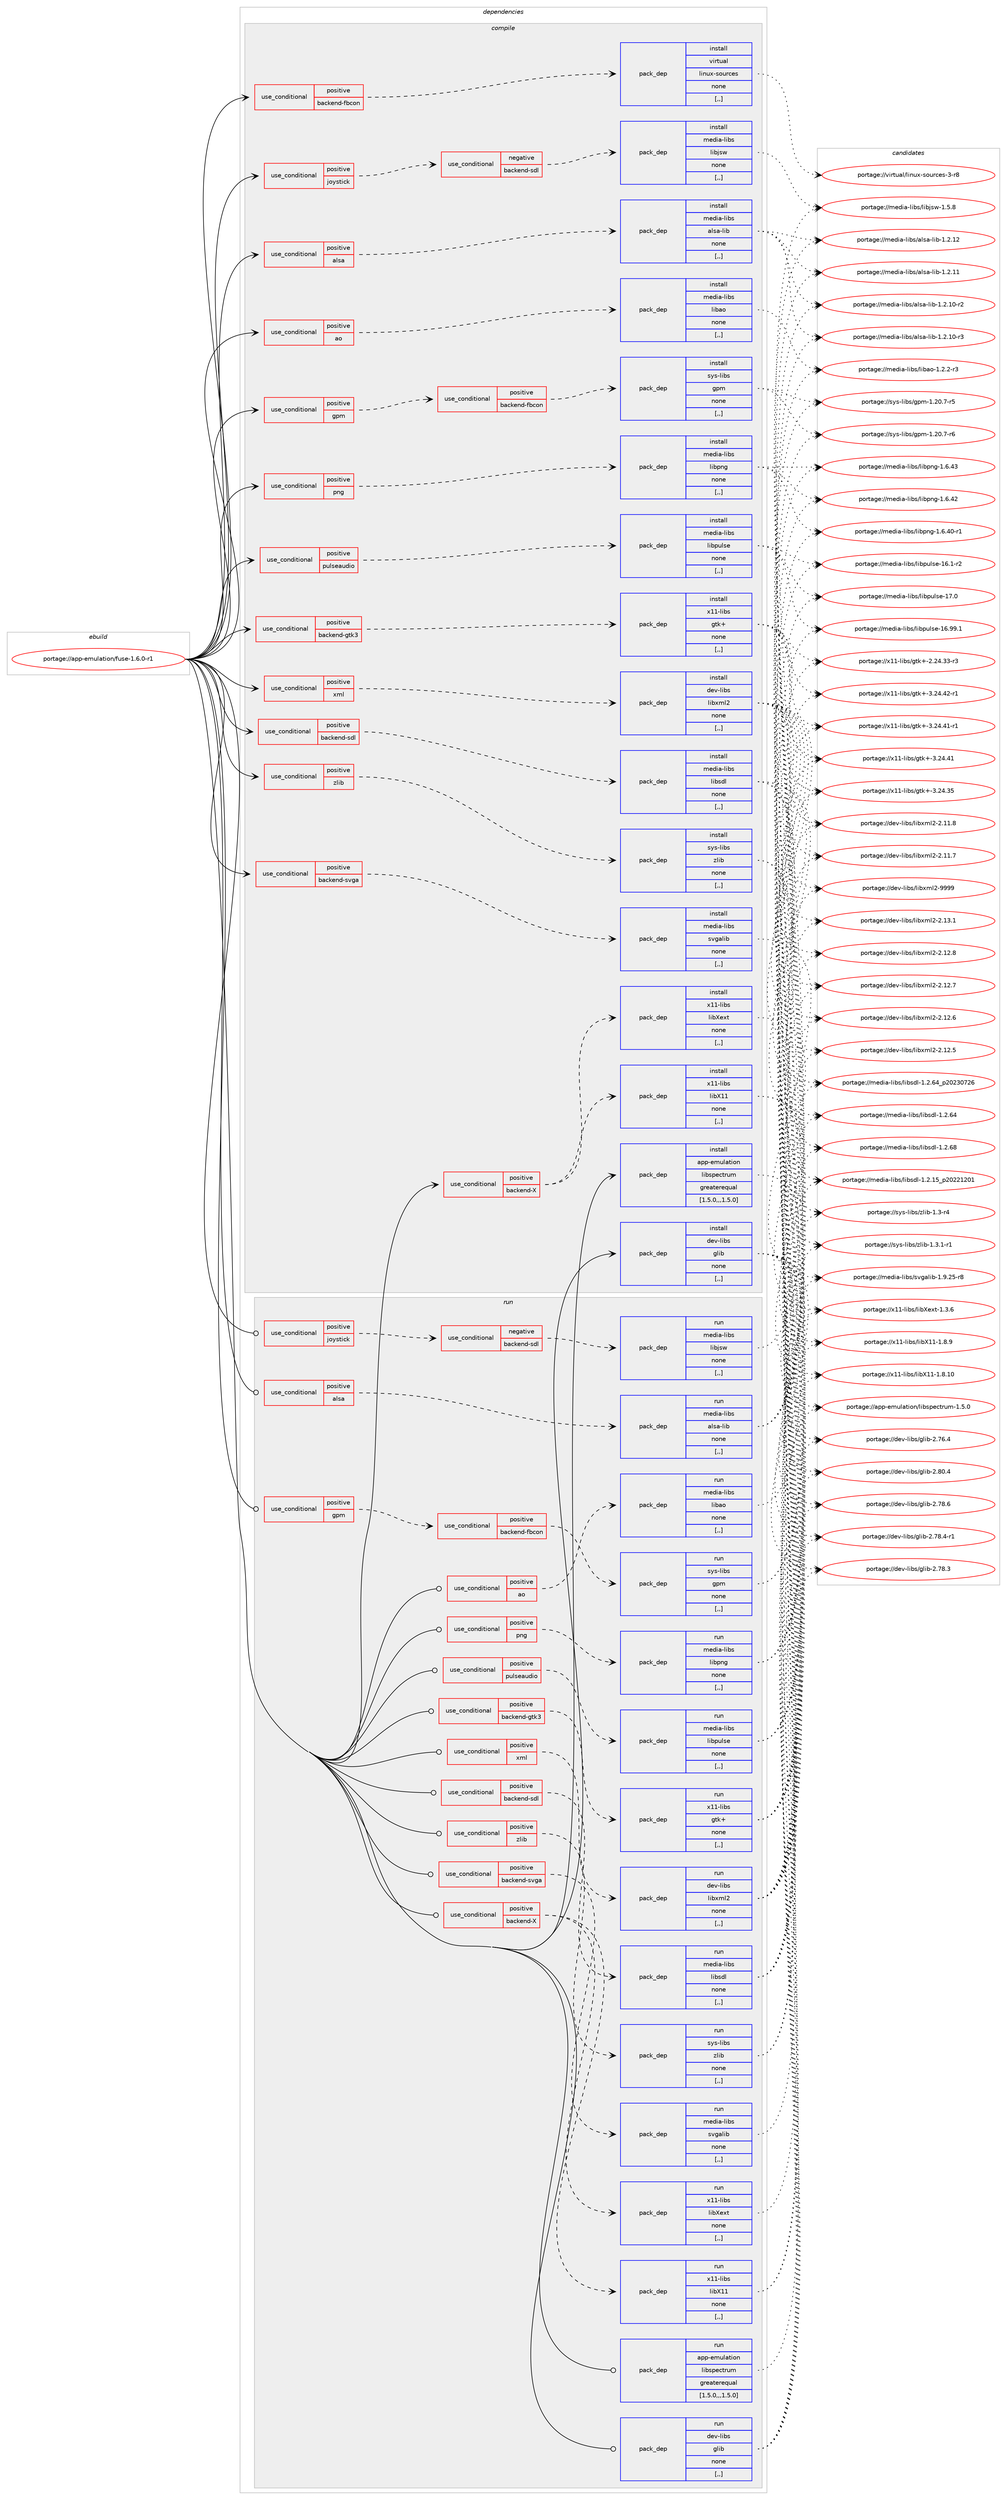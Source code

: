 digraph prolog {

# *************
# Graph options
# *************

newrank=true;
concentrate=true;
compound=true;
graph [rankdir=LR,fontname=Helvetica,fontsize=10,ranksep=1.5];#, ranksep=2.5, nodesep=0.2];
edge  [arrowhead=vee];
node  [fontname=Helvetica,fontsize=10];

# **********
# The ebuild
# **********

subgraph cluster_leftcol {
color=gray;
label=<<i>ebuild</i>>;
id [label="portage://app-emulation/fuse-1.6.0-r1", color=red, width=4, href="../app-emulation/fuse-1.6.0-r1.svg"];
}

# ****************
# The dependencies
# ****************

subgraph cluster_midcol {
color=gray;
label=<<i>dependencies</i>>;
subgraph cluster_compile {
fillcolor="#eeeeee";
style=filled;
label=<<i>compile</i>>;
subgraph cond136343 {
dependency518103 [label=<<TABLE BORDER="0" CELLBORDER="1" CELLSPACING="0" CELLPADDING="4"><TR><TD ROWSPAN="3" CELLPADDING="10">use_conditional</TD></TR><TR><TD>positive</TD></TR><TR><TD>alsa</TD></TR></TABLE>>, shape=none, color=red];
subgraph pack378008 {
dependency518104 [label=<<TABLE BORDER="0" CELLBORDER="1" CELLSPACING="0" CELLPADDING="4" WIDTH="220"><TR><TD ROWSPAN="6" CELLPADDING="30">pack_dep</TD></TR><TR><TD WIDTH="110">install</TD></TR><TR><TD>media-libs</TD></TR><TR><TD>alsa-lib</TD></TR><TR><TD>none</TD></TR><TR><TD>[,,]</TD></TR></TABLE>>, shape=none, color=blue];
}
dependency518103:e -> dependency518104:w [weight=20,style="dashed",arrowhead="vee"];
}
id:e -> dependency518103:w [weight=20,style="solid",arrowhead="vee"];
subgraph cond136344 {
dependency518105 [label=<<TABLE BORDER="0" CELLBORDER="1" CELLSPACING="0" CELLPADDING="4"><TR><TD ROWSPAN="3" CELLPADDING="10">use_conditional</TD></TR><TR><TD>positive</TD></TR><TR><TD>ao</TD></TR></TABLE>>, shape=none, color=red];
subgraph pack378009 {
dependency518106 [label=<<TABLE BORDER="0" CELLBORDER="1" CELLSPACING="0" CELLPADDING="4" WIDTH="220"><TR><TD ROWSPAN="6" CELLPADDING="30">pack_dep</TD></TR><TR><TD WIDTH="110">install</TD></TR><TR><TD>media-libs</TD></TR><TR><TD>libao</TD></TR><TR><TD>none</TD></TR><TR><TD>[,,]</TD></TR></TABLE>>, shape=none, color=blue];
}
dependency518105:e -> dependency518106:w [weight=20,style="dashed",arrowhead="vee"];
}
id:e -> dependency518105:w [weight=20,style="solid",arrowhead="vee"];
subgraph cond136345 {
dependency518107 [label=<<TABLE BORDER="0" CELLBORDER="1" CELLSPACING="0" CELLPADDING="4"><TR><TD ROWSPAN="3" CELLPADDING="10">use_conditional</TD></TR><TR><TD>positive</TD></TR><TR><TD>backend-X</TD></TR></TABLE>>, shape=none, color=red];
subgraph pack378010 {
dependency518108 [label=<<TABLE BORDER="0" CELLBORDER="1" CELLSPACING="0" CELLPADDING="4" WIDTH="220"><TR><TD ROWSPAN="6" CELLPADDING="30">pack_dep</TD></TR><TR><TD WIDTH="110">install</TD></TR><TR><TD>x11-libs</TD></TR><TR><TD>libX11</TD></TR><TR><TD>none</TD></TR><TR><TD>[,,]</TD></TR></TABLE>>, shape=none, color=blue];
}
dependency518107:e -> dependency518108:w [weight=20,style="dashed",arrowhead="vee"];
subgraph pack378011 {
dependency518109 [label=<<TABLE BORDER="0" CELLBORDER="1" CELLSPACING="0" CELLPADDING="4" WIDTH="220"><TR><TD ROWSPAN="6" CELLPADDING="30">pack_dep</TD></TR><TR><TD WIDTH="110">install</TD></TR><TR><TD>x11-libs</TD></TR><TR><TD>libXext</TD></TR><TR><TD>none</TD></TR><TR><TD>[,,]</TD></TR></TABLE>>, shape=none, color=blue];
}
dependency518107:e -> dependency518109:w [weight=20,style="dashed",arrowhead="vee"];
}
id:e -> dependency518107:w [weight=20,style="solid",arrowhead="vee"];
subgraph cond136346 {
dependency518110 [label=<<TABLE BORDER="0" CELLBORDER="1" CELLSPACING="0" CELLPADDING="4"><TR><TD ROWSPAN="3" CELLPADDING="10">use_conditional</TD></TR><TR><TD>positive</TD></TR><TR><TD>backend-fbcon</TD></TR></TABLE>>, shape=none, color=red];
subgraph pack378012 {
dependency518111 [label=<<TABLE BORDER="0" CELLBORDER="1" CELLSPACING="0" CELLPADDING="4" WIDTH="220"><TR><TD ROWSPAN="6" CELLPADDING="30">pack_dep</TD></TR><TR><TD WIDTH="110">install</TD></TR><TR><TD>virtual</TD></TR><TR><TD>linux-sources</TD></TR><TR><TD>none</TD></TR><TR><TD>[,,]</TD></TR></TABLE>>, shape=none, color=blue];
}
dependency518110:e -> dependency518111:w [weight=20,style="dashed",arrowhead="vee"];
}
id:e -> dependency518110:w [weight=20,style="solid",arrowhead="vee"];
subgraph cond136347 {
dependency518112 [label=<<TABLE BORDER="0" CELLBORDER="1" CELLSPACING="0" CELLPADDING="4"><TR><TD ROWSPAN="3" CELLPADDING="10">use_conditional</TD></TR><TR><TD>positive</TD></TR><TR><TD>backend-gtk3</TD></TR></TABLE>>, shape=none, color=red];
subgraph pack378013 {
dependency518113 [label=<<TABLE BORDER="0" CELLBORDER="1" CELLSPACING="0" CELLPADDING="4" WIDTH="220"><TR><TD ROWSPAN="6" CELLPADDING="30">pack_dep</TD></TR><TR><TD WIDTH="110">install</TD></TR><TR><TD>x11-libs</TD></TR><TR><TD>gtk+</TD></TR><TR><TD>none</TD></TR><TR><TD>[,,]</TD></TR></TABLE>>, shape=none, color=blue];
}
dependency518112:e -> dependency518113:w [weight=20,style="dashed",arrowhead="vee"];
}
id:e -> dependency518112:w [weight=20,style="solid",arrowhead="vee"];
subgraph cond136348 {
dependency518114 [label=<<TABLE BORDER="0" CELLBORDER="1" CELLSPACING="0" CELLPADDING="4"><TR><TD ROWSPAN="3" CELLPADDING="10">use_conditional</TD></TR><TR><TD>positive</TD></TR><TR><TD>backend-sdl</TD></TR></TABLE>>, shape=none, color=red];
subgraph pack378014 {
dependency518115 [label=<<TABLE BORDER="0" CELLBORDER="1" CELLSPACING="0" CELLPADDING="4" WIDTH="220"><TR><TD ROWSPAN="6" CELLPADDING="30">pack_dep</TD></TR><TR><TD WIDTH="110">install</TD></TR><TR><TD>media-libs</TD></TR><TR><TD>libsdl</TD></TR><TR><TD>none</TD></TR><TR><TD>[,,]</TD></TR></TABLE>>, shape=none, color=blue];
}
dependency518114:e -> dependency518115:w [weight=20,style="dashed",arrowhead="vee"];
}
id:e -> dependency518114:w [weight=20,style="solid",arrowhead="vee"];
subgraph cond136349 {
dependency518116 [label=<<TABLE BORDER="0" CELLBORDER="1" CELLSPACING="0" CELLPADDING="4"><TR><TD ROWSPAN="3" CELLPADDING="10">use_conditional</TD></TR><TR><TD>positive</TD></TR><TR><TD>backend-svga</TD></TR></TABLE>>, shape=none, color=red];
subgraph pack378015 {
dependency518117 [label=<<TABLE BORDER="0" CELLBORDER="1" CELLSPACING="0" CELLPADDING="4" WIDTH="220"><TR><TD ROWSPAN="6" CELLPADDING="30">pack_dep</TD></TR><TR><TD WIDTH="110">install</TD></TR><TR><TD>media-libs</TD></TR><TR><TD>svgalib</TD></TR><TR><TD>none</TD></TR><TR><TD>[,,]</TD></TR></TABLE>>, shape=none, color=blue];
}
dependency518116:e -> dependency518117:w [weight=20,style="dashed",arrowhead="vee"];
}
id:e -> dependency518116:w [weight=20,style="solid",arrowhead="vee"];
subgraph cond136350 {
dependency518118 [label=<<TABLE BORDER="0" CELLBORDER="1" CELLSPACING="0" CELLPADDING="4"><TR><TD ROWSPAN="3" CELLPADDING="10">use_conditional</TD></TR><TR><TD>positive</TD></TR><TR><TD>gpm</TD></TR></TABLE>>, shape=none, color=red];
subgraph cond136351 {
dependency518119 [label=<<TABLE BORDER="0" CELLBORDER="1" CELLSPACING="0" CELLPADDING="4"><TR><TD ROWSPAN="3" CELLPADDING="10">use_conditional</TD></TR><TR><TD>positive</TD></TR><TR><TD>backend-fbcon</TD></TR></TABLE>>, shape=none, color=red];
subgraph pack378016 {
dependency518120 [label=<<TABLE BORDER="0" CELLBORDER="1" CELLSPACING="0" CELLPADDING="4" WIDTH="220"><TR><TD ROWSPAN="6" CELLPADDING="30">pack_dep</TD></TR><TR><TD WIDTH="110">install</TD></TR><TR><TD>sys-libs</TD></TR><TR><TD>gpm</TD></TR><TR><TD>none</TD></TR><TR><TD>[,,]</TD></TR></TABLE>>, shape=none, color=blue];
}
dependency518119:e -> dependency518120:w [weight=20,style="dashed",arrowhead="vee"];
}
dependency518118:e -> dependency518119:w [weight=20,style="dashed",arrowhead="vee"];
}
id:e -> dependency518118:w [weight=20,style="solid",arrowhead="vee"];
subgraph cond136352 {
dependency518121 [label=<<TABLE BORDER="0" CELLBORDER="1" CELLSPACING="0" CELLPADDING="4"><TR><TD ROWSPAN="3" CELLPADDING="10">use_conditional</TD></TR><TR><TD>positive</TD></TR><TR><TD>joystick</TD></TR></TABLE>>, shape=none, color=red];
subgraph cond136353 {
dependency518122 [label=<<TABLE BORDER="0" CELLBORDER="1" CELLSPACING="0" CELLPADDING="4"><TR><TD ROWSPAN="3" CELLPADDING="10">use_conditional</TD></TR><TR><TD>negative</TD></TR><TR><TD>backend-sdl</TD></TR></TABLE>>, shape=none, color=red];
subgraph pack378017 {
dependency518123 [label=<<TABLE BORDER="0" CELLBORDER="1" CELLSPACING="0" CELLPADDING="4" WIDTH="220"><TR><TD ROWSPAN="6" CELLPADDING="30">pack_dep</TD></TR><TR><TD WIDTH="110">install</TD></TR><TR><TD>media-libs</TD></TR><TR><TD>libjsw</TD></TR><TR><TD>none</TD></TR><TR><TD>[,,]</TD></TR></TABLE>>, shape=none, color=blue];
}
dependency518122:e -> dependency518123:w [weight=20,style="dashed",arrowhead="vee"];
}
dependency518121:e -> dependency518122:w [weight=20,style="dashed",arrowhead="vee"];
}
id:e -> dependency518121:w [weight=20,style="solid",arrowhead="vee"];
subgraph cond136354 {
dependency518124 [label=<<TABLE BORDER="0" CELLBORDER="1" CELLSPACING="0" CELLPADDING="4"><TR><TD ROWSPAN="3" CELLPADDING="10">use_conditional</TD></TR><TR><TD>positive</TD></TR><TR><TD>png</TD></TR></TABLE>>, shape=none, color=red];
subgraph pack378018 {
dependency518125 [label=<<TABLE BORDER="0" CELLBORDER="1" CELLSPACING="0" CELLPADDING="4" WIDTH="220"><TR><TD ROWSPAN="6" CELLPADDING="30">pack_dep</TD></TR><TR><TD WIDTH="110">install</TD></TR><TR><TD>media-libs</TD></TR><TR><TD>libpng</TD></TR><TR><TD>none</TD></TR><TR><TD>[,,]</TD></TR></TABLE>>, shape=none, color=blue];
}
dependency518124:e -> dependency518125:w [weight=20,style="dashed",arrowhead="vee"];
}
id:e -> dependency518124:w [weight=20,style="solid",arrowhead="vee"];
subgraph cond136355 {
dependency518126 [label=<<TABLE BORDER="0" CELLBORDER="1" CELLSPACING="0" CELLPADDING="4"><TR><TD ROWSPAN="3" CELLPADDING="10">use_conditional</TD></TR><TR><TD>positive</TD></TR><TR><TD>pulseaudio</TD></TR></TABLE>>, shape=none, color=red];
subgraph pack378019 {
dependency518127 [label=<<TABLE BORDER="0" CELLBORDER="1" CELLSPACING="0" CELLPADDING="4" WIDTH="220"><TR><TD ROWSPAN="6" CELLPADDING="30">pack_dep</TD></TR><TR><TD WIDTH="110">install</TD></TR><TR><TD>media-libs</TD></TR><TR><TD>libpulse</TD></TR><TR><TD>none</TD></TR><TR><TD>[,,]</TD></TR></TABLE>>, shape=none, color=blue];
}
dependency518126:e -> dependency518127:w [weight=20,style="dashed",arrowhead="vee"];
}
id:e -> dependency518126:w [weight=20,style="solid",arrowhead="vee"];
subgraph cond136356 {
dependency518128 [label=<<TABLE BORDER="0" CELLBORDER="1" CELLSPACING="0" CELLPADDING="4"><TR><TD ROWSPAN="3" CELLPADDING="10">use_conditional</TD></TR><TR><TD>positive</TD></TR><TR><TD>xml</TD></TR></TABLE>>, shape=none, color=red];
subgraph pack378020 {
dependency518129 [label=<<TABLE BORDER="0" CELLBORDER="1" CELLSPACING="0" CELLPADDING="4" WIDTH="220"><TR><TD ROWSPAN="6" CELLPADDING="30">pack_dep</TD></TR><TR><TD WIDTH="110">install</TD></TR><TR><TD>dev-libs</TD></TR><TR><TD>libxml2</TD></TR><TR><TD>none</TD></TR><TR><TD>[,,]</TD></TR></TABLE>>, shape=none, color=blue];
}
dependency518128:e -> dependency518129:w [weight=20,style="dashed",arrowhead="vee"];
}
id:e -> dependency518128:w [weight=20,style="solid",arrowhead="vee"];
subgraph cond136357 {
dependency518130 [label=<<TABLE BORDER="0" CELLBORDER="1" CELLSPACING="0" CELLPADDING="4"><TR><TD ROWSPAN="3" CELLPADDING="10">use_conditional</TD></TR><TR><TD>positive</TD></TR><TR><TD>zlib</TD></TR></TABLE>>, shape=none, color=red];
subgraph pack378021 {
dependency518131 [label=<<TABLE BORDER="0" CELLBORDER="1" CELLSPACING="0" CELLPADDING="4" WIDTH="220"><TR><TD ROWSPAN="6" CELLPADDING="30">pack_dep</TD></TR><TR><TD WIDTH="110">install</TD></TR><TR><TD>sys-libs</TD></TR><TR><TD>zlib</TD></TR><TR><TD>none</TD></TR><TR><TD>[,,]</TD></TR></TABLE>>, shape=none, color=blue];
}
dependency518130:e -> dependency518131:w [weight=20,style="dashed",arrowhead="vee"];
}
id:e -> dependency518130:w [weight=20,style="solid",arrowhead="vee"];
subgraph pack378022 {
dependency518132 [label=<<TABLE BORDER="0" CELLBORDER="1" CELLSPACING="0" CELLPADDING="4" WIDTH="220"><TR><TD ROWSPAN="6" CELLPADDING="30">pack_dep</TD></TR><TR><TD WIDTH="110">install</TD></TR><TR><TD>app-emulation</TD></TR><TR><TD>libspectrum</TD></TR><TR><TD>greaterequal</TD></TR><TR><TD>[1.5.0,,,1.5.0]</TD></TR></TABLE>>, shape=none, color=blue];
}
id:e -> dependency518132:w [weight=20,style="solid",arrowhead="vee"];
subgraph pack378023 {
dependency518133 [label=<<TABLE BORDER="0" CELLBORDER="1" CELLSPACING="0" CELLPADDING="4" WIDTH="220"><TR><TD ROWSPAN="6" CELLPADDING="30">pack_dep</TD></TR><TR><TD WIDTH="110">install</TD></TR><TR><TD>dev-libs</TD></TR><TR><TD>glib</TD></TR><TR><TD>none</TD></TR><TR><TD>[,,]</TD></TR></TABLE>>, shape=none, color=blue];
}
id:e -> dependency518133:w [weight=20,style="solid",arrowhead="vee"];
}
subgraph cluster_compileandrun {
fillcolor="#eeeeee";
style=filled;
label=<<i>compile and run</i>>;
}
subgraph cluster_run {
fillcolor="#eeeeee";
style=filled;
label=<<i>run</i>>;
subgraph cond136358 {
dependency518134 [label=<<TABLE BORDER="0" CELLBORDER="1" CELLSPACING="0" CELLPADDING="4"><TR><TD ROWSPAN="3" CELLPADDING="10">use_conditional</TD></TR><TR><TD>positive</TD></TR><TR><TD>alsa</TD></TR></TABLE>>, shape=none, color=red];
subgraph pack378024 {
dependency518135 [label=<<TABLE BORDER="0" CELLBORDER="1" CELLSPACING="0" CELLPADDING="4" WIDTH="220"><TR><TD ROWSPAN="6" CELLPADDING="30">pack_dep</TD></TR><TR><TD WIDTH="110">run</TD></TR><TR><TD>media-libs</TD></TR><TR><TD>alsa-lib</TD></TR><TR><TD>none</TD></TR><TR><TD>[,,]</TD></TR></TABLE>>, shape=none, color=blue];
}
dependency518134:e -> dependency518135:w [weight=20,style="dashed",arrowhead="vee"];
}
id:e -> dependency518134:w [weight=20,style="solid",arrowhead="odot"];
subgraph cond136359 {
dependency518136 [label=<<TABLE BORDER="0" CELLBORDER="1" CELLSPACING="0" CELLPADDING="4"><TR><TD ROWSPAN="3" CELLPADDING="10">use_conditional</TD></TR><TR><TD>positive</TD></TR><TR><TD>ao</TD></TR></TABLE>>, shape=none, color=red];
subgraph pack378025 {
dependency518137 [label=<<TABLE BORDER="0" CELLBORDER="1" CELLSPACING="0" CELLPADDING="4" WIDTH="220"><TR><TD ROWSPAN="6" CELLPADDING="30">pack_dep</TD></TR><TR><TD WIDTH="110">run</TD></TR><TR><TD>media-libs</TD></TR><TR><TD>libao</TD></TR><TR><TD>none</TD></TR><TR><TD>[,,]</TD></TR></TABLE>>, shape=none, color=blue];
}
dependency518136:e -> dependency518137:w [weight=20,style="dashed",arrowhead="vee"];
}
id:e -> dependency518136:w [weight=20,style="solid",arrowhead="odot"];
subgraph cond136360 {
dependency518138 [label=<<TABLE BORDER="0" CELLBORDER="1" CELLSPACING="0" CELLPADDING="4"><TR><TD ROWSPAN="3" CELLPADDING="10">use_conditional</TD></TR><TR><TD>positive</TD></TR><TR><TD>backend-X</TD></TR></TABLE>>, shape=none, color=red];
subgraph pack378026 {
dependency518139 [label=<<TABLE BORDER="0" CELLBORDER="1" CELLSPACING="0" CELLPADDING="4" WIDTH="220"><TR><TD ROWSPAN="6" CELLPADDING="30">pack_dep</TD></TR><TR><TD WIDTH="110">run</TD></TR><TR><TD>x11-libs</TD></TR><TR><TD>libX11</TD></TR><TR><TD>none</TD></TR><TR><TD>[,,]</TD></TR></TABLE>>, shape=none, color=blue];
}
dependency518138:e -> dependency518139:w [weight=20,style="dashed",arrowhead="vee"];
subgraph pack378027 {
dependency518140 [label=<<TABLE BORDER="0" CELLBORDER="1" CELLSPACING="0" CELLPADDING="4" WIDTH="220"><TR><TD ROWSPAN="6" CELLPADDING="30">pack_dep</TD></TR><TR><TD WIDTH="110">run</TD></TR><TR><TD>x11-libs</TD></TR><TR><TD>libXext</TD></TR><TR><TD>none</TD></TR><TR><TD>[,,]</TD></TR></TABLE>>, shape=none, color=blue];
}
dependency518138:e -> dependency518140:w [weight=20,style="dashed",arrowhead="vee"];
}
id:e -> dependency518138:w [weight=20,style="solid",arrowhead="odot"];
subgraph cond136361 {
dependency518141 [label=<<TABLE BORDER="0" CELLBORDER="1" CELLSPACING="0" CELLPADDING="4"><TR><TD ROWSPAN="3" CELLPADDING="10">use_conditional</TD></TR><TR><TD>positive</TD></TR><TR><TD>backend-gtk3</TD></TR></TABLE>>, shape=none, color=red];
subgraph pack378028 {
dependency518142 [label=<<TABLE BORDER="0" CELLBORDER="1" CELLSPACING="0" CELLPADDING="4" WIDTH="220"><TR><TD ROWSPAN="6" CELLPADDING="30">pack_dep</TD></TR><TR><TD WIDTH="110">run</TD></TR><TR><TD>x11-libs</TD></TR><TR><TD>gtk+</TD></TR><TR><TD>none</TD></TR><TR><TD>[,,]</TD></TR></TABLE>>, shape=none, color=blue];
}
dependency518141:e -> dependency518142:w [weight=20,style="dashed",arrowhead="vee"];
}
id:e -> dependency518141:w [weight=20,style="solid",arrowhead="odot"];
subgraph cond136362 {
dependency518143 [label=<<TABLE BORDER="0" CELLBORDER="1" CELLSPACING="0" CELLPADDING="4"><TR><TD ROWSPAN="3" CELLPADDING="10">use_conditional</TD></TR><TR><TD>positive</TD></TR><TR><TD>backend-sdl</TD></TR></TABLE>>, shape=none, color=red];
subgraph pack378029 {
dependency518144 [label=<<TABLE BORDER="0" CELLBORDER="1" CELLSPACING="0" CELLPADDING="4" WIDTH="220"><TR><TD ROWSPAN="6" CELLPADDING="30">pack_dep</TD></TR><TR><TD WIDTH="110">run</TD></TR><TR><TD>media-libs</TD></TR><TR><TD>libsdl</TD></TR><TR><TD>none</TD></TR><TR><TD>[,,]</TD></TR></TABLE>>, shape=none, color=blue];
}
dependency518143:e -> dependency518144:w [weight=20,style="dashed",arrowhead="vee"];
}
id:e -> dependency518143:w [weight=20,style="solid",arrowhead="odot"];
subgraph cond136363 {
dependency518145 [label=<<TABLE BORDER="0" CELLBORDER="1" CELLSPACING="0" CELLPADDING="4"><TR><TD ROWSPAN="3" CELLPADDING="10">use_conditional</TD></TR><TR><TD>positive</TD></TR><TR><TD>backend-svga</TD></TR></TABLE>>, shape=none, color=red];
subgraph pack378030 {
dependency518146 [label=<<TABLE BORDER="0" CELLBORDER="1" CELLSPACING="0" CELLPADDING="4" WIDTH="220"><TR><TD ROWSPAN="6" CELLPADDING="30">pack_dep</TD></TR><TR><TD WIDTH="110">run</TD></TR><TR><TD>media-libs</TD></TR><TR><TD>svgalib</TD></TR><TR><TD>none</TD></TR><TR><TD>[,,]</TD></TR></TABLE>>, shape=none, color=blue];
}
dependency518145:e -> dependency518146:w [weight=20,style="dashed",arrowhead="vee"];
}
id:e -> dependency518145:w [weight=20,style="solid",arrowhead="odot"];
subgraph cond136364 {
dependency518147 [label=<<TABLE BORDER="0" CELLBORDER="1" CELLSPACING="0" CELLPADDING="4"><TR><TD ROWSPAN="3" CELLPADDING="10">use_conditional</TD></TR><TR><TD>positive</TD></TR><TR><TD>gpm</TD></TR></TABLE>>, shape=none, color=red];
subgraph cond136365 {
dependency518148 [label=<<TABLE BORDER="0" CELLBORDER="1" CELLSPACING="0" CELLPADDING="4"><TR><TD ROWSPAN="3" CELLPADDING="10">use_conditional</TD></TR><TR><TD>positive</TD></TR><TR><TD>backend-fbcon</TD></TR></TABLE>>, shape=none, color=red];
subgraph pack378031 {
dependency518149 [label=<<TABLE BORDER="0" CELLBORDER="1" CELLSPACING="0" CELLPADDING="4" WIDTH="220"><TR><TD ROWSPAN="6" CELLPADDING="30">pack_dep</TD></TR><TR><TD WIDTH="110">run</TD></TR><TR><TD>sys-libs</TD></TR><TR><TD>gpm</TD></TR><TR><TD>none</TD></TR><TR><TD>[,,]</TD></TR></TABLE>>, shape=none, color=blue];
}
dependency518148:e -> dependency518149:w [weight=20,style="dashed",arrowhead="vee"];
}
dependency518147:e -> dependency518148:w [weight=20,style="dashed",arrowhead="vee"];
}
id:e -> dependency518147:w [weight=20,style="solid",arrowhead="odot"];
subgraph cond136366 {
dependency518150 [label=<<TABLE BORDER="0" CELLBORDER="1" CELLSPACING="0" CELLPADDING="4"><TR><TD ROWSPAN="3" CELLPADDING="10">use_conditional</TD></TR><TR><TD>positive</TD></TR><TR><TD>joystick</TD></TR></TABLE>>, shape=none, color=red];
subgraph cond136367 {
dependency518151 [label=<<TABLE BORDER="0" CELLBORDER="1" CELLSPACING="0" CELLPADDING="4"><TR><TD ROWSPAN="3" CELLPADDING="10">use_conditional</TD></TR><TR><TD>negative</TD></TR><TR><TD>backend-sdl</TD></TR></TABLE>>, shape=none, color=red];
subgraph pack378032 {
dependency518152 [label=<<TABLE BORDER="0" CELLBORDER="1" CELLSPACING="0" CELLPADDING="4" WIDTH="220"><TR><TD ROWSPAN="6" CELLPADDING="30">pack_dep</TD></TR><TR><TD WIDTH="110">run</TD></TR><TR><TD>media-libs</TD></TR><TR><TD>libjsw</TD></TR><TR><TD>none</TD></TR><TR><TD>[,,]</TD></TR></TABLE>>, shape=none, color=blue];
}
dependency518151:e -> dependency518152:w [weight=20,style="dashed",arrowhead="vee"];
}
dependency518150:e -> dependency518151:w [weight=20,style="dashed",arrowhead="vee"];
}
id:e -> dependency518150:w [weight=20,style="solid",arrowhead="odot"];
subgraph cond136368 {
dependency518153 [label=<<TABLE BORDER="0" CELLBORDER="1" CELLSPACING="0" CELLPADDING="4"><TR><TD ROWSPAN="3" CELLPADDING="10">use_conditional</TD></TR><TR><TD>positive</TD></TR><TR><TD>png</TD></TR></TABLE>>, shape=none, color=red];
subgraph pack378033 {
dependency518154 [label=<<TABLE BORDER="0" CELLBORDER="1" CELLSPACING="0" CELLPADDING="4" WIDTH="220"><TR><TD ROWSPAN="6" CELLPADDING="30">pack_dep</TD></TR><TR><TD WIDTH="110">run</TD></TR><TR><TD>media-libs</TD></TR><TR><TD>libpng</TD></TR><TR><TD>none</TD></TR><TR><TD>[,,]</TD></TR></TABLE>>, shape=none, color=blue];
}
dependency518153:e -> dependency518154:w [weight=20,style="dashed",arrowhead="vee"];
}
id:e -> dependency518153:w [weight=20,style="solid",arrowhead="odot"];
subgraph cond136369 {
dependency518155 [label=<<TABLE BORDER="0" CELLBORDER="1" CELLSPACING="0" CELLPADDING="4"><TR><TD ROWSPAN="3" CELLPADDING="10">use_conditional</TD></TR><TR><TD>positive</TD></TR><TR><TD>pulseaudio</TD></TR></TABLE>>, shape=none, color=red];
subgraph pack378034 {
dependency518156 [label=<<TABLE BORDER="0" CELLBORDER="1" CELLSPACING="0" CELLPADDING="4" WIDTH="220"><TR><TD ROWSPAN="6" CELLPADDING="30">pack_dep</TD></TR><TR><TD WIDTH="110">run</TD></TR><TR><TD>media-libs</TD></TR><TR><TD>libpulse</TD></TR><TR><TD>none</TD></TR><TR><TD>[,,]</TD></TR></TABLE>>, shape=none, color=blue];
}
dependency518155:e -> dependency518156:w [weight=20,style="dashed",arrowhead="vee"];
}
id:e -> dependency518155:w [weight=20,style="solid",arrowhead="odot"];
subgraph cond136370 {
dependency518157 [label=<<TABLE BORDER="0" CELLBORDER="1" CELLSPACING="0" CELLPADDING="4"><TR><TD ROWSPAN="3" CELLPADDING="10">use_conditional</TD></TR><TR><TD>positive</TD></TR><TR><TD>xml</TD></TR></TABLE>>, shape=none, color=red];
subgraph pack378035 {
dependency518158 [label=<<TABLE BORDER="0" CELLBORDER="1" CELLSPACING="0" CELLPADDING="4" WIDTH="220"><TR><TD ROWSPAN="6" CELLPADDING="30">pack_dep</TD></TR><TR><TD WIDTH="110">run</TD></TR><TR><TD>dev-libs</TD></TR><TR><TD>libxml2</TD></TR><TR><TD>none</TD></TR><TR><TD>[,,]</TD></TR></TABLE>>, shape=none, color=blue];
}
dependency518157:e -> dependency518158:w [weight=20,style="dashed",arrowhead="vee"];
}
id:e -> dependency518157:w [weight=20,style="solid",arrowhead="odot"];
subgraph cond136371 {
dependency518159 [label=<<TABLE BORDER="0" CELLBORDER="1" CELLSPACING="0" CELLPADDING="4"><TR><TD ROWSPAN="3" CELLPADDING="10">use_conditional</TD></TR><TR><TD>positive</TD></TR><TR><TD>zlib</TD></TR></TABLE>>, shape=none, color=red];
subgraph pack378036 {
dependency518160 [label=<<TABLE BORDER="0" CELLBORDER="1" CELLSPACING="0" CELLPADDING="4" WIDTH="220"><TR><TD ROWSPAN="6" CELLPADDING="30">pack_dep</TD></TR><TR><TD WIDTH="110">run</TD></TR><TR><TD>sys-libs</TD></TR><TR><TD>zlib</TD></TR><TR><TD>none</TD></TR><TR><TD>[,,]</TD></TR></TABLE>>, shape=none, color=blue];
}
dependency518159:e -> dependency518160:w [weight=20,style="dashed",arrowhead="vee"];
}
id:e -> dependency518159:w [weight=20,style="solid",arrowhead="odot"];
subgraph pack378037 {
dependency518161 [label=<<TABLE BORDER="0" CELLBORDER="1" CELLSPACING="0" CELLPADDING="4" WIDTH="220"><TR><TD ROWSPAN="6" CELLPADDING="30">pack_dep</TD></TR><TR><TD WIDTH="110">run</TD></TR><TR><TD>app-emulation</TD></TR><TR><TD>libspectrum</TD></TR><TR><TD>greaterequal</TD></TR><TR><TD>[1.5.0,,,1.5.0]</TD></TR></TABLE>>, shape=none, color=blue];
}
id:e -> dependency518161:w [weight=20,style="solid",arrowhead="odot"];
subgraph pack378038 {
dependency518162 [label=<<TABLE BORDER="0" CELLBORDER="1" CELLSPACING="0" CELLPADDING="4" WIDTH="220"><TR><TD ROWSPAN="6" CELLPADDING="30">pack_dep</TD></TR><TR><TD WIDTH="110">run</TD></TR><TR><TD>dev-libs</TD></TR><TR><TD>glib</TD></TR><TR><TD>none</TD></TR><TR><TD>[,,]</TD></TR></TABLE>>, shape=none, color=blue];
}
id:e -> dependency518162:w [weight=20,style="solid",arrowhead="odot"];
}
}

# **************
# The candidates
# **************

subgraph cluster_choices {
rank=same;
color=gray;
label=<<i>candidates</i>>;

subgraph choice378008 {
color=black;
nodesep=1;
choice109101100105974510810598115479710811597451081059845494650464950 [label="portage://media-libs/alsa-lib-1.2.12", color=red, width=4,href="../media-libs/alsa-lib-1.2.12.svg"];
choice109101100105974510810598115479710811597451081059845494650464949 [label="portage://media-libs/alsa-lib-1.2.11", color=red, width=4,href="../media-libs/alsa-lib-1.2.11.svg"];
choice1091011001059745108105981154797108115974510810598454946504649484511451 [label="portage://media-libs/alsa-lib-1.2.10-r3", color=red, width=4,href="../media-libs/alsa-lib-1.2.10-r3.svg"];
choice1091011001059745108105981154797108115974510810598454946504649484511450 [label="portage://media-libs/alsa-lib-1.2.10-r2", color=red, width=4,href="../media-libs/alsa-lib-1.2.10-r2.svg"];
dependency518104:e -> choice109101100105974510810598115479710811597451081059845494650464950:w [style=dotted,weight="100"];
dependency518104:e -> choice109101100105974510810598115479710811597451081059845494650464949:w [style=dotted,weight="100"];
dependency518104:e -> choice1091011001059745108105981154797108115974510810598454946504649484511451:w [style=dotted,weight="100"];
dependency518104:e -> choice1091011001059745108105981154797108115974510810598454946504649484511450:w [style=dotted,weight="100"];
}
subgraph choice378009 {
color=black;
nodesep=1;
choice1091011001059745108105981154710810598971114549465046504511451 [label="portage://media-libs/libao-1.2.2-r3", color=red, width=4,href="../media-libs/libao-1.2.2-r3.svg"];
dependency518106:e -> choice1091011001059745108105981154710810598971114549465046504511451:w [style=dotted,weight="100"];
}
subgraph choice378010 {
color=black;
nodesep=1;
choice12049494510810598115471081059888494945494656464948 [label="portage://x11-libs/libX11-1.8.10", color=red, width=4,href="../x11-libs/libX11-1.8.10.svg"];
choice120494945108105981154710810598884949454946564657 [label="portage://x11-libs/libX11-1.8.9", color=red, width=4,href="../x11-libs/libX11-1.8.9.svg"];
dependency518108:e -> choice12049494510810598115471081059888494945494656464948:w [style=dotted,weight="100"];
dependency518108:e -> choice120494945108105981154710810598884949454946564657:w [style=dotted,weight="100"];
}
subgraph choice378011 {
color=black;
nodesep=1;
choice12049494510810598115471081059888101120116454946514654 [label="portage://x11-libs/libXext-1.3.6", color=red, width=4,href="../x11-libs/libXext-1.3.6.svg"];
dependency518109:e -> choice12049494510810598115471081059888101120116454946514654:w [style=dotted,weight="100"];
}
subgraph choice378012 {
color=black;
nodesep=1;
choice1181051141161179710847108105110117120451151111171149910111545514511456 [label="portage://virtual/linux-sources-3-r8", color=red, width=4,href="../virtual/linux-sources-3-r8.svg"];
dependency518111:e -> choice1181051141161179710847108105110117120451151111171149910111545514511456:w [style=dotted,weight="100"];
}
subgraph choice378013 {
color=black;
nodesep=1;
choice12049494510810598115471031161074345514650524652504511449 [label="portage://x11-libs/gtk+-3.24.42-r1", color=red, width=4,href="../x11-libs/gtk+-3.24.42-r1.svg"];
choice12049494510810598115471031161074345514650524652494511449 [label="portage://x11-libs/gtk+-3.24.41-r1", color=red, width=4,href="../x11-libs/gtk+-3.24.41-r1.svg"];
choice1204949451081059811547103116107434551465052465249 [label="portage://x11-libs/gtk+-3.24.41", color=red, width=4,href="../x11-libs/gtk+-3.24.41.svg"];
choice1204949451081059811547103116107434551465052465153 [label="portage://x11-libs/gtk+-3.24.35", color=red, width=4,href="../x11-libs/gtk+-3.24.35.svg"];
choice12049494510810598115471031161074345504650524651514511451 [label="portage://x11-libs/gtk+-2.24.33-r3", color=red, width=4,href="../x11-libs/gtk+-2.24.33-r3.svg"];
dependency518113:e -> choice12049494510810598115471031161074345514650524652504511449:w [style=dotted,weight="100"];
dependency518113:e -> choice12049494510810598115471031161074345514650524652494511449:w [style=dotted,weight="100"];
dependency518113:e -> choice1204949451081059811547103116107434551465052465249:w [style=dotted,weight="100"];
dependency518113:e -> choice1204949451081059811547103116107434551465052465153:w [style=dotted,weight="100"];
dependency518113:e -> choice12049494510810598115471031161074345504650524651514511451:w [style=dotted,weight="100"];
}
subgraph choice378014 {
color=black;
nodesep=1;
choice109101100105974510810598115471081059811510010845494650465456 [label="portage://media-libs/libsdl-1.2.68", color=red, width=4,href="../media-libs/libsdl-1.2.68.svg"];
choice109101100105974510810598115471081059811510010845494650465452951125048505148555054 [label="portage://media-libs/libsdl-1.2.64_p20230726", color=red, width=4,href="../media-libs/libsdl-1.2.64_p20230726.svg"];
choice109101100105974510810598115471081059811510010845494650465452 [label="portage://media-libs/libsdl-1.2.64", color=red, width=4,href="../media-libs/libsdl-1.2.64.svg"];
choice109101100105974510810598115471081059811510010845494650464953951125048505049504849 [label="portage://media-libs/libsdl-1.2.15_p20221201", color=red, width=4,href="../media-libs/libsdl-1.2.15_p20221201.svg"];
dependency518115:e -> choice109101100105974510810598115471081059811510010845494650465456:w [style=dotted,weight="100"];
dependency518115:e -> choice109101100105974510810598115471081059811510010845494650465452951125048505148555054:w [style=dotted,weight="100"];
dependency518115:e -> choice109101100105974510810598115471081059811510010845494650465452:w [style=dotted,weight="100"];
dependency518115:e -> choice109101100105974510810598115471081059811510010845494650464953951125048505049504849:w [style=dotted,weight="100"];
}
subgraph choice378015 {
color=black;
nodesep=1;
choice109101100105974510810598115471151181039710810598454946574650534511456 [label="portage://media-libs/svgalib-1.9.25-r8", color=red, width=4,href="../media-libs/svgalib-1.9.25-r8.svg"];
dependency518117:e -> choice109101100105974510810598115471151181039710810598454946574650534511456:w [style=dotted,weight="100"];
}
subgraph choice378016 {
color=black;
nodesep=1;
choice115121115451081059811547103112109454946504846554511454 [label="portage://sys-libs/gpm-1.20.7-r6", color=red, width=4,href="../sys-libs/gpm-1.20.7-r6.svg"];
choice115121115451081059811547103112109454946504846554511453 [label="portage://sys-libs/gpm-1.20.7-r5", color=red, width=4,href="../sys-libs/gpm-1.20.7-r5.svg"];
dependency518120:e -> choice115121115451081059811547103112109454946504846554511454:w [style=dotted,weight="100"];
dependency518120:e -> choice115121115451081059811547103112109454946504846554511453:w [style=dotted,weight="100"];
}
subgraph choice378017 {
color=black;
nodesep=1;
choice1091011001059745108105981154710810598106115119454946534656 [label="portage://media-libs/libjsw-1.5.8", color=red, width=4,href="../media-libs/libjsw-1.5.8.svg"];
dependency518123:e -> choice1091011001059745108105981154710810598106115119454946534656:w [style=dotted,weight="100"];
}
subgraph choice378018 {
color=black;
nodesep=1;
choice109101100105974510810598115471081059811211010345494654465251 [label="portage://media-libs/libpng-1.6.43", color=red, width=4,href="../media-libs/libpng-1.6.43.svg"];
choice109101100105974510810598115471081059811211010345494654465250 [label="portage://media-libs/libpng-1.6.42", color=red, width=4,href="../media-libs/libpng-1.6.42.svg"];
choice1091011001059745108105981154710810598112110103454946544652484511449 [label="portage://media-libs/libpng-1.6.40-r1", color=red, width=4,href="../media-libs/libpng-1.6.40-r1.svg"];
dependency518125:e -> choice109101100105974510810598115471081059811211010345494654465251:w [style=dotted,weight="100"];
dependency518125:e -> choice109101100105974510810598115471081059811211010345494654465250:w [style=dotted,weight="100"];
dependency518125:e -> choice1091011001059745108105981154710810598112110103454946544652484511449:w [style=dotted,weight="100"];
}
subgraph choice378019 {
color=black;
nodesep=1;
choice10910110010597451081059811547108105981121171081151014549554648 [label="portage://media-libs/libpulse-17.0", color=red, width=4,href="../media-libs/libpulse-17.0.svg"];
choice10910110010597451081059811547108105981121171081151014549544657574649 [label="portage://media-libs/libpulse-16.99.1", color=red, width=4,href="../media-libs/libpulse-16.99.1.svg"];
choice109101100105974510810598115471081059811211710811510145495446494511450 [label="portage://media-libs/libpulse-16.1-r2", color=red, width=4,href="../media-libs/libpulse-16.1-r2.svg"];
dependency518127:e -> choice10910110010597451081059811547108105981121171081151014549554648:w [style=dotted,weight="100"];
dependency518127:e -> choice10910110010597451081059811547108105981121171081151014549544657574649:w [style=dotted,weight="100"];
dependency518127:e -> choice109101100105974510810598115471081059811211710811510145495446494511450:w [style=dotted,weight="100"];
}
subgraph choice378020 {
color=black;
nodesep=1;
choice10010111845108105981154710810598120109108504557575757 [label="portage://dev-libs/libxml2-9999", color=red, width=4,href="../dev-libs/libxml2-9999.svg"];
choice100101118451081059811547108105981201091085045504649514649 [label="portage://dev-libs/libxml2-2.13.1", color=red, width=4,href="../dev-libs/libxml2-2.13.1.svg"];
choice100101118451081059811547108105981201091085045504649504656 [label="portage://dev-libs/libxml2-2.12.8", color=red, width=4,href="../dev-libs/libxml2-2.12.8.svg"];
choice100101118451081059811547108105981201091085045504649504655 [label="portage://dev-libs/libxml2-2.12.7", color=red, width=4,href="../dev-libs/libxml2-2.12.7.svg"];
choice100101118451081059811547108105981201091085045504649504654 [label="portage://dev-libs/libxml2-2.12.6", color=red, width=4,href="../dev-libs/libxml2-2.12.6.svg"];
choice100101118451081059811547108105981201091085045504649504653 [label="portage://dev-libs/libxml2-2.12.5", color=red, width=4,href="../dev-libs/libxml2-2.12.5.svg"];
choice100101118451081059811547108105981201091085045504649494656 [label="portage://dev-libs/libxml2-2.11.8", color=red, width=4,href="../dev-libs/libxml2-2.11.8.svg"];
choice100101118451081059811547108105981201091085045504649494655 [label="portage://dev-libs/libxml2-2.11.7", color=red, width=4,href="../dev-libs/libxml2-2.11.7.svg"];
dependency518129:e -> choice10010111845108105981154710810598120109108504557575757:w [style=dotted,weight="100"];
dependency518129:e -> choice100101118451081059811547108105981201091085045504649514649:w [style=dotted,weight="100"];
dependency518129:e -> choice100101118451081059811547108105981201091085045504649504656:w [style=dotted,weight="100"];
dependency518129:e -> choice100101118451081059811547108105981201091085045504649504655:w [style=dotted,weight="100"];
dependency518129:e -> choice100101118451081059811547108105981201091085045504649504654:w [style=dotted,weight="100"];
dependency518129:e -> choice100101118451081059811547108105981201091085045504649504653:w [style=dotted,weight="100"];
dependency518129:e -> choice100101118451081059811547108105981201091085045504649494656:w [style=dotted,weight="100"];
dependency518129:e -> choice100101118451081059811547108105981201091085045504649494655:w [style=dotted,weight="100"];
}
subgraph choice378021 {
color=black;
nodesep=1;
choice115121115451081059811547122108105984549465146494511449 [label="portage://sys-libs/zlib-1.3.1-r1", color=red, width=4,href="../sys-libs/zlib-1.3.1-r1.svg"];
choice11512111545108105981154712210810598454946514511452 [label="portage://sys-libs/zlib-1.3-r4", color=red, width=4,href="../sys-libs/zlib-1.3-r4.svg"];
dependency518131:e -> choice115121115451081059811547122108105984549465146494511449:w [style=dotted,weight="100"];
dependency518131:e -> choice11512111545108105981154712210810598454946514511452:w [style=dotted,weight="100"];
}
subgraph choice378022 {
color=black;
nodesep=1;
choice971121124510110911710897116105111110471081059811511210199116114117109454946534648 [label="portage://app-emulation/libspectrum-1.5.0", color=red, width=4,href="../app-emulation/libspectrum-1.5.0.svg"];
dependency518132:e -> choice971121124510110911710897116105111110471081059811511210199116114117109454946534648:w [style=dotted,weight="100"];
}
subgraph choice378023 {
color=black;
nodesep=1;
choice1001011184510810598115471031081059845504656484652 [label="portage://dev-libs/glib-2.80.4", color=red, width=4,href="../dev-libs/glib-2.80.4.svg"];
choice1001011184510810598115471031081059845504655564654 [label="portage://dev-libs/glib-2.78.6", color=red, width=4,href="../dev-libs/glib-2.78.6.svg"];
choice10010111845108105981154710310810598455046555646524511449 [label="portage://dev-libs/glib-2.78.4-r1", color=red, width=4,href="../dev-libs/glib-2.78.4-r1.svg"];
choice1001011184510810598115471031081059845504655564651 [label="portage://dev-libs/glib-2.78.3", color=red, width=4,href="../dev-libs/glib-2.78.3.svg"];
choice1001011184510810598115471031081059845504655544652 [label="portage://dev-libs/glib-2.76.4", color=red, width=4,href="../dev-libs/glib-2.76.4.svg"];
dependency518133:e -> choice1001011184510810598115471031081059845504656484652:w [style=dotted,weight="100"];
dependency518133:e -> choice1001011184510810598115471031081059845504655564654:w [style=dotted,weight="100"];
dependency518133:e -> choice10010111845108105981154710310810598455046555646524511449:w [style=dotted,weight="100"];
dependency518133:e -> choice1001011184510810598115471031081059845504655564651:w [style=dotted,weight="100"];
dependency518133:e -> choice1001011184510810598115471031081059845504655544652:w [style=dotted,weight="100"];
}
subgraph choice378024 {
color=black;
nodesep=1;
choice109101100105974510810598115479710811597451081059845494650464950 [label="portage://media-libs/alsa-lib-1.2.12", color=red, width=4,href="../media-libs/alsa-lib-1.2.12.svg"];
choice109101100105974510810598115479710811597451081059845494650464949 [label="portage://media-libs/alsa-lib-1.2.11", color=red, width=4,href="../media-libs/alsa-lib-1.2.11.svg"];
choice1091011001059745108105981154797108115974510810598454946504649484511451 [label="portage://media-libs/alsa-lib-1.2.10-r3", color=red, width=4,href="../media-libs/alsa-lib-1.2.10-r3.svg"];
choice1091011001059745108105981154797108115974510810598454946504649484511450 [label="portage://media-libs/alsa-lib-1.2.10-r2", color=red, width=4,href="../media-libs/alsa-lib-1.2.10-r2.svg"];
dependency518135:e -> choice109101100105974510810598115479710811597451081059845494650464950:w [style=dotted,weight="100"];
dependency518135:e -> choice109101100105974510810598115479710811597451081059845494650464949:w [style=dotted,weight="100"];
dependency518135:e -> choice1091011001059745108105981154797108115974510810598454946504649484511451:w [style=dotted,weight="100"];
dependency518135:e -> choice1091011001059745108105981154797108115974510810598454946504649484511450:w [style=dotted,weight="100"];
}
subgraph choice378025 {
color=black;
nodesep=1;
choice1091011001059745108105981154710810598971114549465046504511451 [label="portage://media-libs/libao-1.2.2-r3", color=red, width=4,href="../media-libs/libao-1.2.2-r3.svg"];
dependency518137:e -> choice1091011001059745108105981154710810598971114549465046504511451:w [style=dotted,weight="100"];
}
subgraph choice378026 {
color=black;
nodesep=1;
choice12049494510810598115471081059888494945494656464948 [label="portage://x11-libs/libX11-1.8.10", color=red, width=4,href="../x11-libs/libX11-1.8.10.svg"];
choice120494945108105981154710810598884949454946564657 [label="portage://x11-libs/libX11-1.8.9", color=red, width=4,href="../x11-libs/libX11-1.8.9.svg"];
dependency518139:e -> choice12049494510810598115471081059888494945494656464948:w [style=dotted,weight="100"];
dependency518139:e -> choice120494945108105981154710810598884949454946564657:w [style=dotted,weight="100"];
}
subgraph choice378027 {
color=black;
nodesep=1;
choice12049494510810598115471081059888101120116454946514654 [label="portage://x11-libs/libXext-1.3.6", color=red, width=4,href="../x11-libs/libXext-1.3.6.svg"];
dependency518140:e -> choice12049494510810598115471081059888101120116454946514654:w [style=dotted,weight="100"];
}
subgraph choice378028 {
color=black;
nodesep=1;
choice12049494510810598115471031161074345514650524652504511449 [label="portage://x11-libs/gtk+-3.24.42-r1", color=red, width=4,href="../x11-libs/gtk+-3.24.42-r1.svg"];
choice12049494510810598115471031161074345514650524652494511449 [label="portage://x11-libs/gtk+-3.24.41-r1", color=red, width=4,href="../x11-libs/gtk+-3.24.41-r1.svg"];
choice1204949451081059811547103116107434551465052465249 [label="portage://x11-libs/gtk+-3.24.41", color=red, width=4,href="../x11-libs/gtk+-3.24.41.svg"];
choice1204949451081059811547103116107434551465052465153 [label="portage://x11-libs/gtk+-3.24.35", color=red, width=4,href="../x11-libs/gtk+-3.24.35.svg"];
choice12049494510810598115471031161074345504650524651514511451 [label="portage://x11-libs/gtk+-2.24.33-r3", color=red, width=4,href="../x11-libs/gtk+-2.24.33-r3.svg"];
dependency518142:e -> choice12049494510810598115471031161074345514650524652504511449:w [style=dotted,weight="100"];
dependency518142:e -> choice12049494510810598115471031161074345514650524652494511449:w [style=dotted,weight="100"];
dependency518142:e -> choice1204949451081059811547103116107434551465052465249:w [style=dotted,weight="100"];
dependency518142:e -> choice1204949451081059811547103116107434551465052465153:w [style=dotted,weight="100"];
dependency518142:e -> choice12049494510810598115471031161074345504650524651514511451:w [style=dotted,weight="100"];
}
subgraph choice378029 {
color=black;
nodesep=1;
choice109101100105974510810598115471081059811510010845494650465456 [label="portage://media-libs/libsdl-1.2.68", color=red, width=4,href="../media-libs/libsdl-1.2.68.svg"];
choice109101100105974510810598115471081059811510010845494650465452951125048505148555054 [label="portage://media-libs/libsdl-1.2.64_p20230726", color=red, width=4,href="../media-libs/libsdl-1.2.64_p20230726.svg"];
choice109101100105974510810598115471081059811510010845494650465452 [label="portage://media-libs/libsdl-1.2.64", color=red, width=4,href="../media-libs/libsdl-1.2.64.svg"];
choice109101100105974510810598115471081059811510010845494650464953951125048505049504849 [label="portage://media-libs/libsdl-1.2.15_p20221201", color=red, width=4,href="../media-libs/libsdl-1.2.15_p20221201.svg"];
dependency518144:e -> choice109101100105974510810598115471081059811510010845494650465456:w [style=dotted,weight="100"];
dependency518144:e -> choice109101100105974510810598115471081059811510010845494650465452951125048505148555054:w [style=dotted,weight="100"];
dependency518144:e -> choice109101100105974510810598115471081059811510010845494650465452:w [style=dotted,weight="100"];
dependency518144:e -> choice109101100105974510810598115471081059811510010845494650464953951125048505049504849:w [style=dotted,weight="100"];
}
subgraph choice378030 {
color=black;
nodesep=1;
choice109101100105974510810598115471151181039710810598454946574650534511456 [label="portage://media-libs/svgalib-1.9.25-r8", color=red, width=4,href="../media-libs/svgalib-1.9.25-r8.svg"];
dependency518146:e -> choice109101100105974510810598115471151181039710810598454946574650534511456:w [style=dotted,weight="100"];
}
subgraph choice378031 {
color=black;
nodesep=1;
choice115121115451081059811547103112109454946504846554511454 [label="portage://sys-libs/gpm-1.20.7-r6", color=red, width=4,href="../sys-libs/gpm-1.20.7-r6.svg"];
choice115121115451081059811547103112109454946504846554511453 [label="portage://sys-libs/gpm-1.20.7-r5", color=red, width=4,href="../sys-libs/gpm-1.20.7-r5.svg"];
dependency518149:e -> choice115121115451081059811547103112109454946504846554511454:w [style=dotted,weight="100"];
dependency518149:e -> choice115121115451081059811547103112109454946504846554511453:w [style=dotted,weight="100"];
}
subgraph choice378032 {
color=black;
nodesep=1;
choice1091011001059745108105981154710810598106115119454946534656 [label="portage://media-libs/libjsw-1.5.8", color=red, width=4,href="../media-libs/libjsw-1.5.8.svg"];
dependency518152:e -> choice1091011001059745108105981154710810598106115119454946534656:w [style=dotted,weight="100"];
}
subgraph choice378033 {
color=black;
nodesep=1;
choice109101100105974510810598115471081059811211010345494654465251 [label="portage://media-libs/libpng-1.6.43", color=red, width=4,href="../media-libs/libpng-1.6.43.svg"];
choice109101100105974510810598115471081059811211010345494654465250 [label="portage://media-libs/libpng-1.6.42", color=red, width=4,href="../media-libs/libpng-1.6.42.svg"];
choice1091011001059745108105981154710810598112110103454946544652484511449 [label="portage://media-libs/libpng-1.6.40-r1", color=red, width=4,href="../media-libs/libpng-1.6.40-r1.svg"];
dependency518154:e -> choice109101100105974510810598115471081059811211010345494654465251:w [style=dotted,weight="100"];
dependency518154:e -> choice109101100105974510810598115471081059811211010345494654465250:w [style=dotted,weight="100"];
dependency518154:e -> choice1091011001059745108105981154710810598112110103454946544652484511449:w [style=dotted,weight="100"];
}
subgraph choice378034 {
color=black;
nodesep=1;
choice10910110010597451081059811547108105981121171081151014549554648 [label="portage://media-libs/libpulse-17.0", color=red, width=4,href="../media-libs/libpulse-17.0.svg"];
choice10910110010597451081059811547108105981121171081151014549544657574649 [label="portage://media-libs/libpulse-16.99.1", color=red, width=4,href="../media-libs/libpulse-16.99.1.svg"];
choice109101100105974510810598115471081059811211710811510145495446494511450 [label="portage://media-libs/libpulse-16.1-r2", color=red, width=4,href="../media-libs/libpulse-16.1-r2.svg"];
dependency518156:e -> choice10910110010597451081059811547108105981121171081151014549554648:w [style=dotted,weight="100"];
dependency518156:e -> choice10910110010597451081059811547108105981121171081151014549544657574649:w [style=dotted,weight="100"];
dependency518156:e -> choice109101100105974510810598115471081059811211710811510145495446494511450:w [style=dotted,weight="100"];
}
subgraph choice378035 {
color=black;
nodesep=1;
choice10010111845108105981154710810598120109108504557575757 [label="portage://dev-libs/libxml2-9999", color=red, width=4,href="../dev-libs/libxml2-9999.svg"];
choice100101118451081059811547108105981201091085045504649514649 [label="portage://dev-libs/libxml2-2.13.1", color=red, width=4,href="../dev-libs/libxml2-2.13.1.svg"];
choice100101118451081059811547108105981201091085045504649504656 [label="portage://dev-libs/libxml2-2.12.8", color=red, width=4,href="../dev-libs/libxml2-2.12.8.svg"];
choice100101118451081059811547108105981201091085045504649504655 [label="portage://dev-libs/libxml2-2.12.7", color=red, width=4,href="../dev-libs/libxml2-2.12.7.svg"];
choice100101118451081059811547108105981201091085045504649504654 [label="portage://dev-libs/libxml2-2.12.6", color=red, width=4,href="../dev-libs/libxml2-2.12.6.svg"];
choice100101118451081059811547108105981201091085045504649504653 [label="portage://dev-libs/libxml2-2.12.5", color=red, width=4,href="../dev-libs/libxml2-2.12.5.svg"];
choice100101118451081059811547108105981201091085045504649494656 [label="portage://dev-libs/libxml2-2.11.8", color=red, width=4,href="../dev-libs/libxml2-2.11.8.svg"];
choice100101118451081059811547108105981201091085045504649494655 [label="portage://dev-libs/libxml2-2.11.7", color=red, width=4,href="../dev-libs/libxml2-2.11.7.svg"];
dependency518158:e -> choice10010111845108105981154710810598120109108504557575757:w [style=dotted,weight="100"];
dependency518158:e -> choice100101118451081059811547108105981201091085045504649514649:w [style=dotted,weight="100"];
dependency518158:e -> choice100101118451081059811547108105981201091085045504649504656:w [style=dotted,weight="100"];
dependency518158:e -> choice100101118451081059811547108105981201091085045504649504655:w [style=dotted,weight="100"];
dependency518158:e -> choice100101118451081059811547108105981201091085045504649504654:w [style=dotted,weight="100"];
dependency518158:e -> choice100101118451081059811547108105981201091085045504649504653:w [style=dotted,weight="100"];
dependency518158:e -> choice100101118451081059811547108105981201091085045504649494656:w [style=dotted,weight="100"];
dependency518158:e -> choice100101118451081059811547108105981201091085045504649494655:w [style=dotted,weight="100"];
}
subgraph choice378036 {
color=black;
nodesep=1;
choice115121115451081059811547122108105984549465146494511449 [label="portage://sys-libs/zlib-1.3.1-r1", color=red, width=4,href="../sys-libs/zlib-1.3.1-r1.svg"];
choice11512111545108105981154712210810598454946514511452 [label="portage://sys-libs/zlib-1.3-r4", color=red, width=4,href="../sys-libs/zlib-1.3-r4.svg"];
dependency518160:e -> choice115121115451081059811547122108105984549465146494511449:w [style=dotted,weight="100"];
dependency518160:e -> choice11512111545108105981154712210810598454946514511452:w [style=dotted,weight="100"];
}
subgraph choice378037 {
color=black;
nodesep=1;
choice971121124510110911710897116105111110471081059811511210199116114117109454946534648 [label="portage://app-emulation/libspectrum-1.5.0", color=red, width=4,href="../app-emulation/libspectrum-1.5.0.svg"];
dependency518161:e -> choice971121124510110911710897116105111110471081059811511210199116114117109454946534648:w [style=dotted,weight="100"];
}
subgraph choice378038 {
color=black;
nodesep=1;
choice1001011184510810598115471031081059845504656484652 [label="portage://dev-libs/glib-2.80.4", color=red, width=4,href="../dev-libs/glib-2.80.4.svg"];
choice1001011184510810598115471031081059845504655564654 [label="portage://dev-libs/glib-2.78.6", color=red, width=4,href="../dev-libs/glib-2.78.6.svg"];
choice10010111845108105981154710310810598455046555646524511449 [label="portage://dev-libs/glib-2.78.4-r1", color=red, width=4,href="../dev-libs/glib-2.78.4-r1.svg"];
choice1001011184510810598115471031081059845504655564651 [label="portage://dev-libs/glib-2.78.3", color=red, width=4,href="../dev-libs/glib-2.78.3.svg"];
choice1001011184510810598115471031081059845504655544652 [label="portage://dev-libs/glib-2.76.4", color=red, width=4,href="../dev-libs/glib-2.76.4.svg"];
dependency518162:e -> choice1001011184510810598115471031081059845504656484652:w [style=dotted,weight="100"];
dependency518162:e -> choice1001011184510810598115471031081059845504655564654:w [style=dotted,weight="100"];
dependency518162:e -> choice10010111845108105981154710310810598455046555646524511449:w [style=dotted,weight="100"];
dependency518162:e -> choice1001011184510810598115471031081059845504655564651:w [style=dotted,weight="100"];
dependency518162:e -> choice1001011184510810598115471031081059845504655544652:w [style=dotted,weight="100"];
}
}

}
